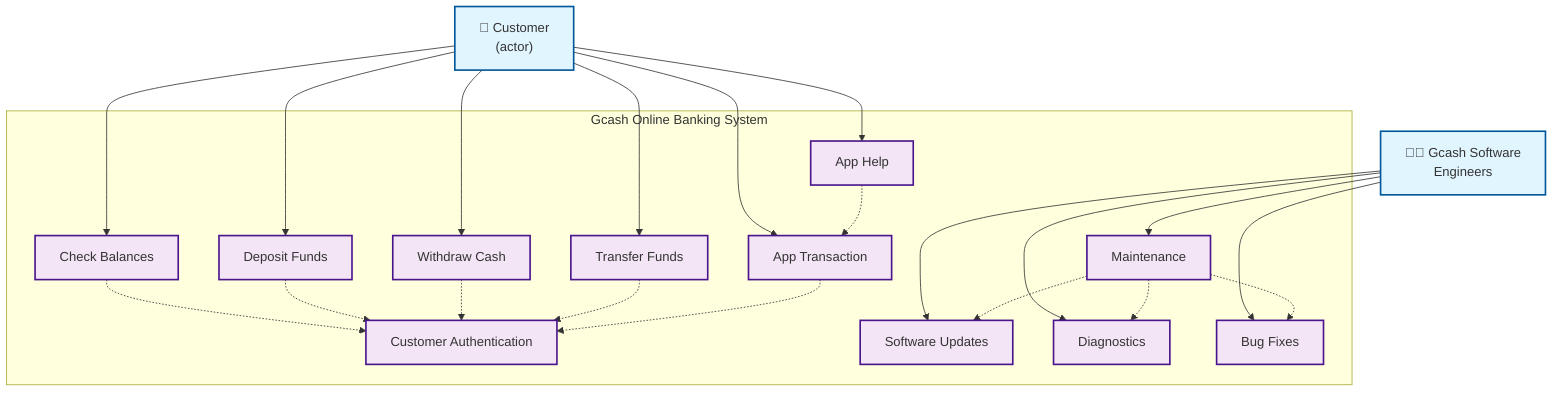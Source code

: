 flowchart TB
    %% Actors
    Customer["👤 Customer<br/>(actor)"]
    Engineers["👨‍💻 Gcash Software<br/>Engineers"]
    
    %% System boundary
    subgraph System ["Gcash Online Banking System"]
        %% Main use cases
        CheckBalance["Check Balances"]
        DepositFunds["Deposit Funds"]
        WithdrawCash["Withdraw Cash"]
        TransferFunds["Transfer Funds"]
        CustomerAuth["Customer Authentication"]
        AppTransaction["App Transaction"]
        AppHelp["App Help"]
        Maintenance["Maintenance"]
        SoftwareUpdates["Software Updates"]
        Diagnostics["Diagnostics"]
        BugFixes["Bug Fixes"]
    end
    
    %% Relationships - Customer uses
    Customer --> CheckBalance
    Customer --> DepositFunds
    Customer --> WithdrawCash
    Customer --> TransferFunds
    Customer --> AppTransaction
    Customer --> AppHelp
    
    %% Relationships - Gcash Software Engineers
    Engineers --> Maintenance
    Engineers --> SoftwareUpdates
    Engineers --> Diagnostics
    Engineers --> BugFixes
    
    %% Include relationships
    CheckBalance -.-> CustomerAuth
    DepositFunds -.-> CustomerAuth
    WithdrawCash -.-> CustomerAuth
    TransferFunds -.-> CustomerAuth
    AppTransaction -.-> CustomerAuth
    
    %% Extend relationships
    AppHelp -.-> AppTransaction
    Maintenance -.-> SoftwareUpdates
    Maintenance -.-> Diagnostics
    Maintenance -.-> BugFixes
    
    %% Styling
    classDef actor fill:#e1f5fe,stroke:#01579b,stroke-width:2px
    classDef usecase fill:#f3e5f5,stroke:#4a148c,stroke-width:2px
    
    class Customer,Engineers actor
    class CheckBalance,DepositFunds,WithdrawCash,TransferFunds,CustomerAuth,AppTransaction,AppHelp,Maintenance,SoftwareUpdates,Diagnostics,BugFixes usecase
